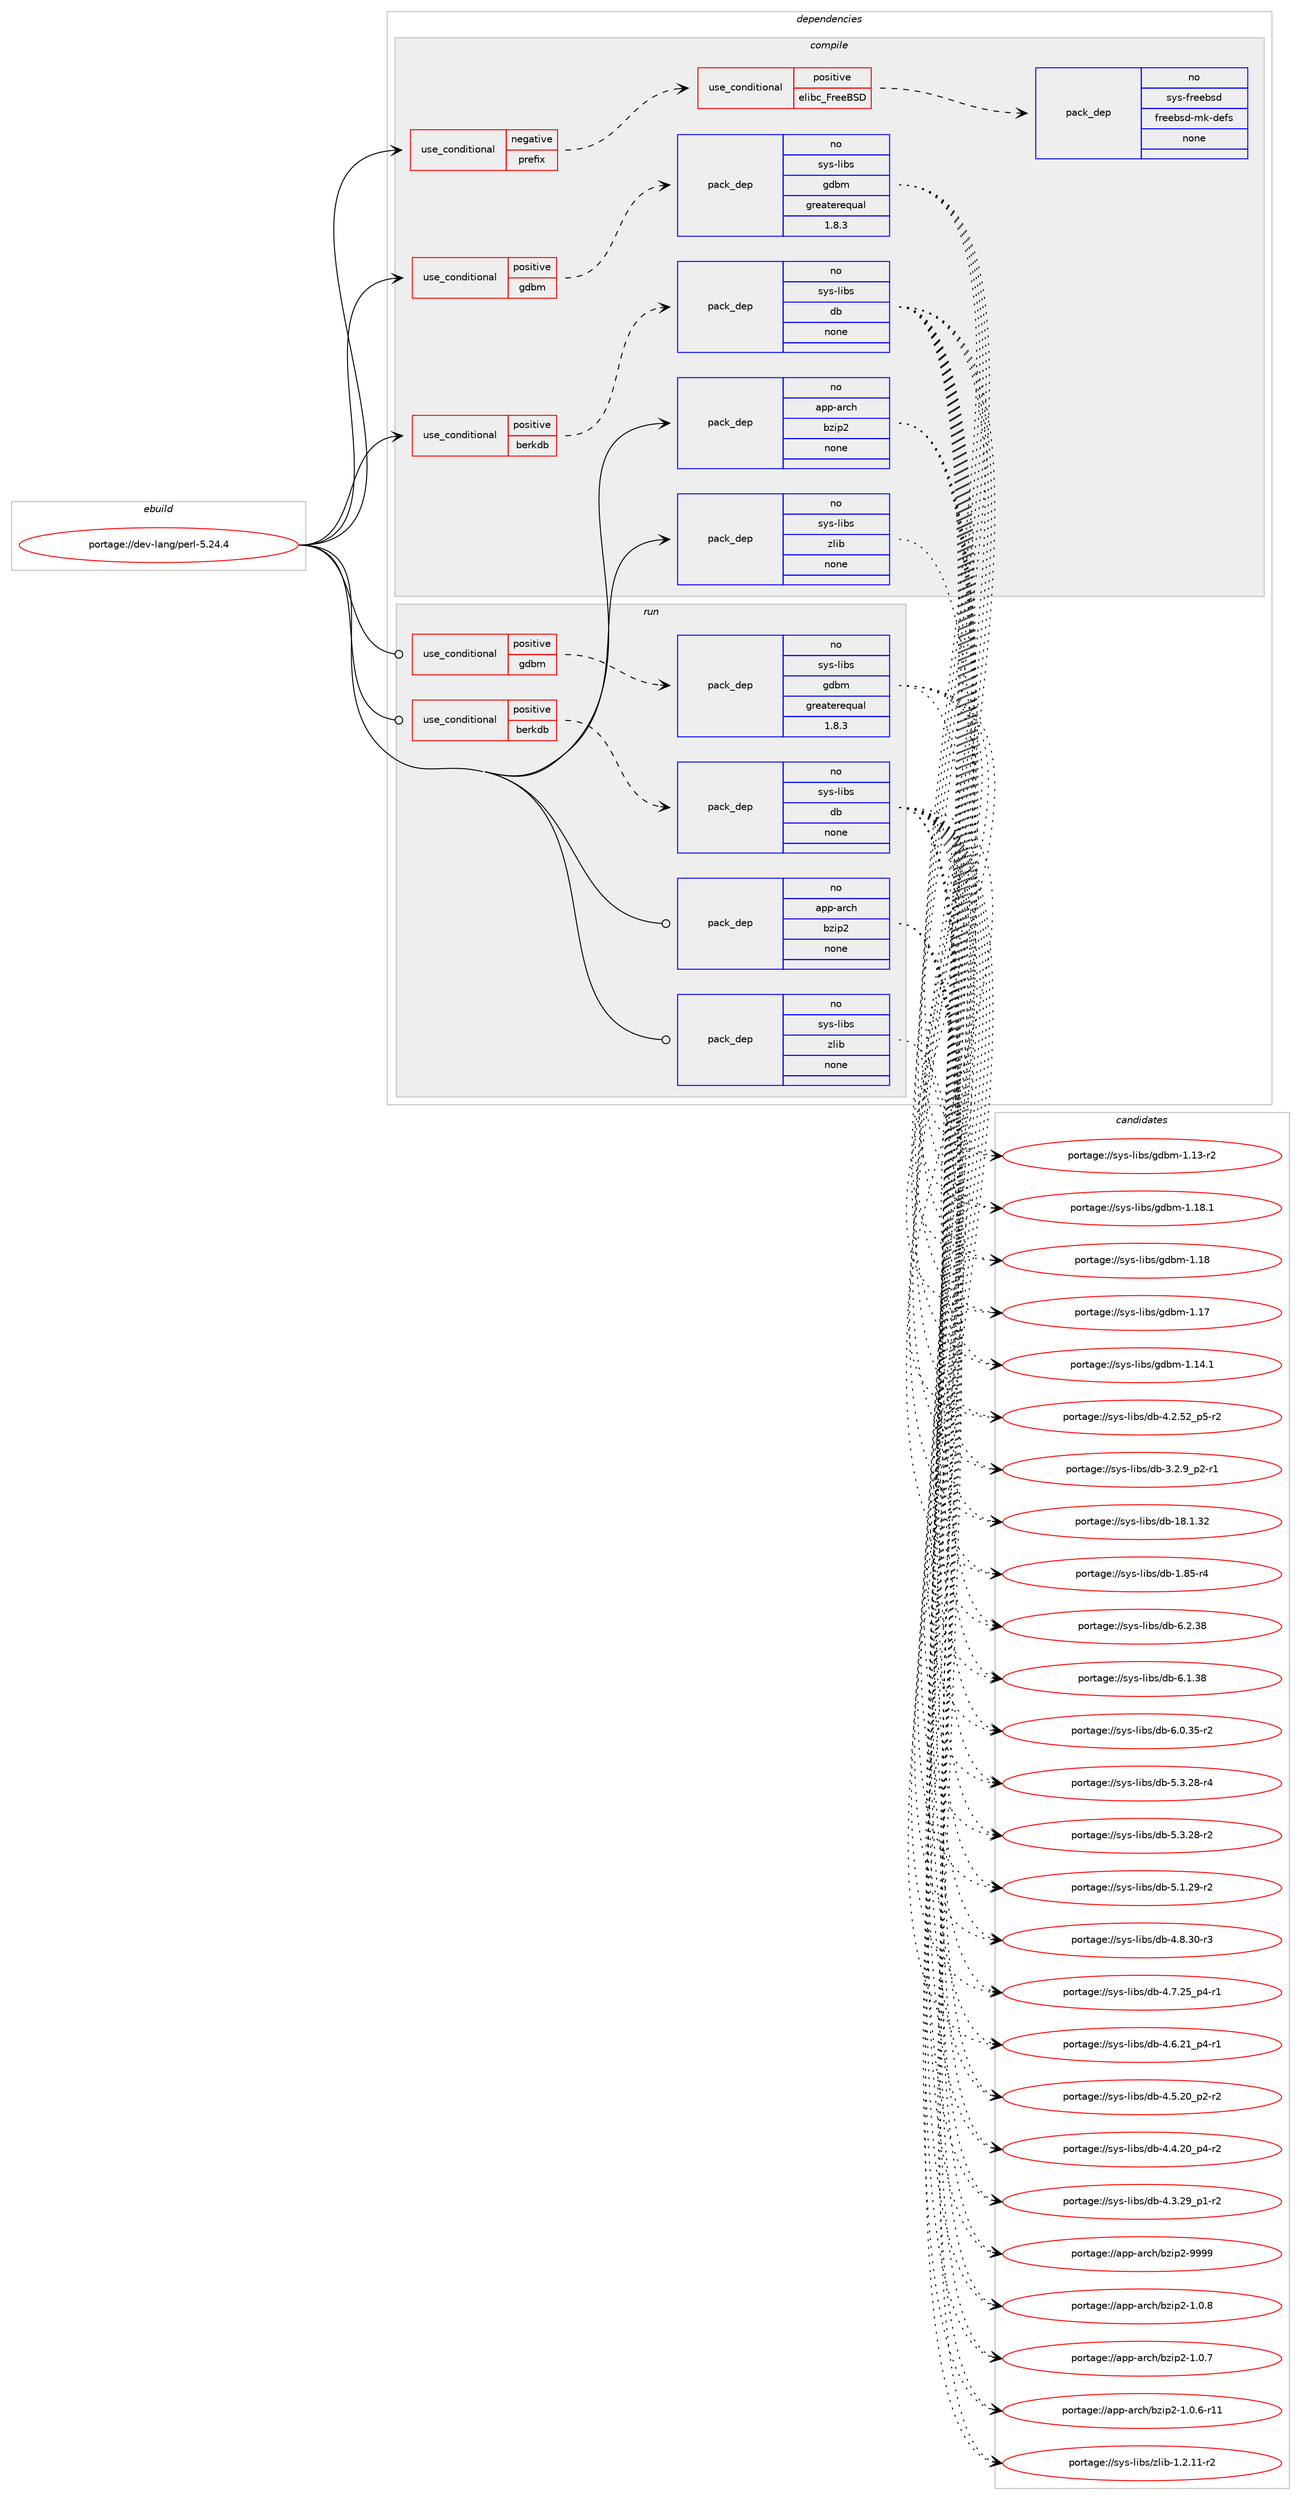 digraph prolog {

# *************
# Graph options
# *************

newrank=true;
concentrate=true;
compound=true;
graph [rankdir=LR,fontname=Helvetica,fontsize=10,ranksep=1.5];#, ranksep=2.5, nodesep=0.2];
edge  [arrowhead=vee];
node  [fontname=Helvetica,fontsize=10];

# **********
# The ebuild
# **********

subgraph cluster_leftcol {
color=gray;
rank=same;
label=<<i>ebuild</i>>;
id [label="portage://dev-lang/perl-5.24.4", color=red, width=4, href="../dev-lang/perl-5.24.4.svg"];
}

# ****************
# The dependencies
# ****************

subgraph cluster_midcol {
color=gray;
label=<<i>dependencies</i>>;
subgraph cluster_compile {
fillcolor="#eeeeee";
style=filled;
label=<<i>compile</i>>;
subgraph cond128173 {
dependency521790 [label=<<TABLE BORDER="0" CELLBORDER="1" CELLSPACING="0" CELLPADDING="4"><TR><TD ROWSPAN="3" CELLPADDING="10">use_conditional</TD></TR><TR><TD>negative</TD></TR><TR><TD>prefix</TD></TR></TABLE>>, shape=none, color=red];
subgraph cond128174 {
dependency521791 [label=<<TABLE BORDER="0" CELLBORDER="1" CELLSPACING="0" CELLPADDING="4"><TR><TD ROWSPAN="3" CELLPADDING="10">use_conditional</TD></TR><TR><TD>positive</TD></TR><TR><TD>elibc_FreeBSD</TD></TR></TABLE>>, shape=none, color=red];
subgraph pack388087 {
dependency521792 [label=<<TABLE BORDER="0" CELLBORDER="1" CELLSPACING="0" CELLPADDING="4" WIDTH="220"><TR><TD ROWSPAN="6" CELLPADDING="30">pack_dep</TD></TR><TR><TD WIDTH="110">no</TD></TR><TR><TD>sys-freebsd</TD></TR><TR><TD>freebsd-mk-defs</TD></TR><TR><TD>none</TD></TR><TR><TD></TD></TR></TABLE>>, shape=none, color=blue];
}
dependency521791:e -> dependency521792:w [weight=20,style="dashed",arrowhead="vee"];
}
dependency521790:e -> dependency521791:w [weight=20,style="dashed",arrowhead="vee"];
}
id:e -> dependency521790:w [weight=20,style="solid",arrowhead="vee"];
subgraph cond128175 {
dependency521793 [label=<<TABLE BORDER="0" CELLBORDER="1" CELLSPACING="0" CELLPADDING="4"><TR><TD ROWSPAN="3" CELLPADDING="10">use_conditional</TD></TR><TR><TD>positive</TD></TR><TR><TD>berkdb</TD></TR></TABLE>>, shape=none, color=red];
subgraph pack388088 {
dependency521794 [label=<<TABLE BORDER="0" CELLBORDER="1" CELLSPACING="0" CELLPADDING="4" WIDTH="220"><TR><TD ROWSPAN="6" CELLPADDING="30">pack_dep</TD></TR><TR><TD WIDTH="110">no</TD></TR><TR><TD>sys-libs</TD></TR><TR><TD>db</TD></TR><TR><TD>none</TD></TR><TR><TD></TD></TR></TABLE>>, shape=none, color=blue];
}
dependency521793:e -> dependency521794:w [weight=20,style="dashed",arrowhead="vee"];
}
id:e -> dependency521793:w [weight=20,style="solid",arrowhead="vee"];
subgraph cond128176 {
dependency521795 [label=<<TABLE BORDER="0" CELLBORDER="1" CELLSPACING="0" CELLPADDING="4"><TR><TD ROWSPAN="3" CELLPADDING="10">use_conditional</TD></TR><TR><TD>positive</TD></TR><TR><TD>gdbm</TD></TR></TABLE>>, shape=none, color=red];
subgraph pack388089 {
dependency521796 [label=<<TABLE BORDER="0" CELLBORDER="1" CELLSPACING="0" CELLPADDING="4" WIDTH="220"><TR><TD ROWSPAN="6" CELLPADDING="30">pack_dep</TD></TR><TR><TD WIDTH="110">no</TD></TR><TR><TD>sys-libs</TD></TR><TR><TD>gdbm</TD></TR><TR><TD>greaterequal</TD></TR><TR><TD>1.8.3</TD></TR></TABLE>>, shape=none, color=blue];
}
dependency521795:e -> dependency521796:w [weight=20,style="dashed",arrowhead="vee"];
}
id:e -> dependency521795:w [weight=20,style="solid",arrowhead="vee"];
subgraph pack388090 {
dependency521797 [label=<<TABLE BORDER="0" CELLBORDER="1" CELLSPACING="0" CELLPADDING="4" WIDTH="220"><TR><TD ROWSPAN="6" CELLPADDING="30">pack_dep</TD></TR><TR><TD WIDTH="110">no</TD></TR><TR><TD>app-arch</TD></TR><TR><TD>bzip2</TD></TR><TR><TD>none</TD></TR><TR><TD></TD></TR></TABLE>>, shape=none, color=blue];
}
id:e -> dependency521797:w [weight=20,style="solid",arrowhead="vee"];
subgraph pack388091 {
dependency521798 [label=<<TABLE BORDER="0" CELLBORDER="1" CELLSPACING="0" CELLPADDING="4" WIDTH="220"><TR><TD ROWSPAN="6" CELLPADDING="30">pack_dep</TD></TR><TR><TD WIDTH="110">no</TD></TR><TR><TD>sys-libs</TD></TR><TR><TD>zlib</TD></TR><TR><TD>none</TD></TR><TR><TD></TD></TR></TABLE>>, shape=none, color=blue];
}
id:e -> dependency521798:w [weight=20,style="solid",arrowhead="vee"];
}
subgraph cluster_compileandrun {
fillcolor="#eeeeee";
style=filled;
label=<<i>compile and run</i>>;
}
subgraph cluster_run {
fillcolor="#eeeeee";
style=filled;
label=<<i>run</i>>;
subgraph cond128177 {
dependency521799 [label=<<TABLE BORDER="0" CELLBORDER="1" CELLSPACING="0" CELLPADDING="4"><TR><TD ROWSPAN="3" CELLPADDING="10">use_conditional</TD></TR><TR><TD>positive</TD></TR><TR><TD>berkdb</TD></TR></TABLE>>, shape=none, color=red];
subgraph pack388092 {
dependency521800 [label=<<TABLE BORDER="0" CELLBORDER="1" CELLSPACING="0" CELLPADDING="4" WIDTH="220"><TR><TD ROWSPAN="6" CELLPADDING="30">pack_dep</TD></TR><TR><TD WIDTH="110">no</TD></TR><TR><TD>sys-libs</TD></TR><TR><TD>db</TD></TR><TR><TD>none</TD></TR><TR><TD></TD></TR></TABLE>>, shape=none, color=blue];
}
dependency521799:e -> dependency521800:w [weight=20,style="dashed",arrowhead="vee"];
}
id:e -> dependency521799:w [weight=20,style="solid",arrowhead="odot"];
subgraph cond128178 {
dependency521801 [label=<<TABLE BORDER="0" CELLBORDER="1" CELLSPACING="0" CELLPADDING="4"><TR><TD ROWSPAN="3" CELLPADDING="10">use_conditional</TD></TR><TR><TD>positive</TD></TR><TR><TD>gdbm</TD></TR></TABLE>>, shape=none, color=red];
subgraph pack388093 {
dependency521802 [label=<<TABLE BORDER="0" CELLBORDER="1" CELLSPACING="0" CELLPADDING="4" WIDTH="220"><TR><TD ROWSPAN="6" CELLPADDING="30">pack_dep</TD></TR><TR><TD WIDTH="110">no</TD></TR><TR><TD>sys-libs</TD></TR><TR><TD>gdbm</TD></TR><TR><TD>greaterequal</TD></TR><TR><TD>1.8.3</TD></TR></TABLE>>, shape=none, color=blue];
}
dependency521801:e -> dependency521802:w [weight=20,style="dashed",arrowhead="vee"];
}
id:e -> dependency521801:w [weight=20,style="solid",arrowhead="odot"];
subgraph pack388094 {
dependency521803 [label=<<TABLE BORDER="0" CELLBORDER="1" CELLSPACING="0" CELLPADDING="4" WIDTH="220"><TR><TD ROWSPAN="6" CELLPADDING="30">pack_dep</TD></TR><TR><TD WIDTH="110">no</TD></TR><TR><TD>app-arch</TD></TR><TR><TD>bzip2</TD></TR><TR><TD>none</TD></TR><TR><TD></TD></TR></TABLE>>, shape=none, color=blue];
}
id:e -> dependency521803:w [weight=20,style="solid",arrowhead="odot"];
subgraph pack388095 {
dependency521804 [label=<<TABLE BORDER="0" CELLBORDER="1" CELLSPACING="0" CELLPADDING="4" WIDTH="220"><TR><TD ROWSPAN="6" CELLPADDING="30">pack_dep</TD></TR><TR><TD WIDTH="110">no</TD></TR><TR><TD>sys-libs</TD></TR><TR><TD>zlib</TD></TR><TR><TD>none</TD></TR><TR><TD></TD></TR></TABLE>>, shape=none, color=blue];
}
id:e -> dependency521804:w [weight=20,style="solid",arrowhead="odot"];
}
}

# **************
# The candidates
# **************

subgraph cluster_choices {
rank=same;
color=gray;
label=<<i>candidates</i>>;

subgraph choice388087 {
color=black;
nodesep=1;
}
subgraph choice388088 {
color=black;
nodesep=1;
choice1151211154510810598115471009845544650465156 [label="portage://sys-libs/db-6.2.38", color=red, width=4,href="../sys-libs/db-6.2.38.svg"];
choice1151211154510810598115471009845544649465156 [label="portage://sys-libs/db-6.1.38", color=red, width=4,href="../sys-libs/db-6.1.38.svg"];
choice11512111545108105981154710098455446484651534511450 [label="portage://sys-libs/db-6.0.35-r2", color=red, width=4,href="../sys-libs/db-6.0.35-r2.svg"];
choice11512111545108105981154710098455346514650564511452 [label="portage://sys-libs/db-5.3.28-r4", color=red, width=4,href="../sys-libs/db-5.3.28-r4.svg"];
choice11512111545108105981154710098455346514650564511450 [label="portage://sys-libs/db-5.3.28-r2", color=red, width=4,href="../sys-libs/db-5.3.28-r2.svg"];
choice11512111545108105981154710098455346494650574511450 [label="portage://sys-libs/db-5.1.29-r2", color=red, width=4,href="../sys-libs/db-5.1.29-r2.svg"];
choice11512111545108105981154710098455246564651484511451 [label="portage://sys-libs/db-4.8.30-r3", color=red, width=4,href="../sys-libs/db-4.8.30-r3.svg"];
choice115121115451081059811547100984552465546505395112524511449 [label="portage://sys-libs/db-4.7.25_p4-r1", color=red, width=4,href="../sys-libs/db-4.7.25_p4-r1.svg"];
choice115121115451081059811547100984552465446504995112524511449 [label="portage://sys-libs/db-4.6.21_p4-r1", color=red, width=4,href="../sys-libs/db-4.6.21_p4-r1.svg"];
choice115121115451081059811547100984552465346504895112504511450 [label="portage://sys-libs/db-4.5.20_p2-r2", color=red, width=4,href="../sys-libs/db-4.5.20_p2-r2.svg"];
choice115121115451081059811547100984552465246504895112524511450 [label="portage://sys-libs/db-4.4.20_p4-r2", color=red, width=4,href="../sys-libs/db-4.4.20_p4-r2.svg"];
choice115121115451081059811547100984552465146505795112494511450 [label="portage://sys-libs/db-4.3.29_p1-r2", color=red, width=4,href="../sys-libs/db-4.3.29_p1-r2.svg"];
choice115121115451081059811547100984552465046535095112534511450 [label="portage://sys-libs/db-4.2.52_p5-r2", color=red, width=4,href="../sys-libs/db-4.2.52_p5-r2.svg"];
choice1151211154510810598115471009845514650465795112504511449 [label="portage://sys-libs/db-3.2.9_p2-r1", color=red, width=4,href="../sys-libs/db-3.2.9_p2-r1.svg"];
choice115121115451081059811547100984549564649465150 [label="portage://sys-libs/db-18.1.32", color=red, width=4,href="../sys-libs/db-18.1.32.svg"];
choice1151211154510810598115471009845494656534511452 [label="portage://sys-libs/db-1.85-r4", color=red, width=4,href="../sys-libs/db-1.85-r4.svg"];
dependency521794:e -> choice1151211154510810598115471009845544650465156:w [style=dotted,weight="100"];
dependency521794:e -> choice1151211154510810598115471009845544649465156:w [style=dotted,weight="100"];
dependency521794:e -> choice11512111545108105981154710098455446484651534511450:w [style=dotted,weight="100"];
dependency521794:e -> choice11512111545108105981154710098455346514650564511452:w [style=dotted,weight="100"];
dependency521794:e -> choice11512111545108105981154710098455346514650564511450:w [style=dotted,weight="100"];
dependency521794:e -> choice11512111545108105981154710098455346494650574511450:w [style=dotted,weight="100"];
dependency521794:e -> choice11512111545108105981154710098455246564651484511451:w [style=dotted,weight="100"];
dependency521794:e -> choice115121115451081059811547100984552465546505395112524511449:w [style=dotted,weight="100"];
dependency521794:e -> choice115121115451081059811547100984552465446504995112524511449:w [style=dotted,weight="100"];
dependency521794:e -> choice115121115451081059811547100984552465346504895112504511450:w [style=dotted,weight="100"];
dependency521794:e -> choice115121115451081059811547100984552465246504895112524511450:w [style=dotted,weight="100"];
dependency521794:e -> choice115121115451081059811547100984552465146505795112494511450:w [style=dotted,weight="100"];
dependency521794:e -> choice115121115451081059811547100984552465046535095112534511450:w [style=dotted,weight="100"];
dependency521794:e -> choice1151211154510810598115471009845514650465795112504511449:w [style=dotted,weight="100"];
dependency521794:e -> choice115121115451081059811547100984549564649465150:w [style=dotted,weight="100"];
dependency521794:e -> choice1151211154510810598115471009845494656534511452:w [style=dotted,weight="100"];
}
subgraph choice388089 {
color=black;
nodesep=1;
choice1151211154510810598115471031009810945494649564649 [label="portage://sys-libs/gdbm-1.18.1", color=red, width=4,href="../sys-libs/gdbm-1.18.1.svg"];
choice115121115451081059811547103100981094549464956 [label="portage://sys-libs/gdbm-1.18", color=red, width=4,href="../sys-libs/gdbm-1.18.svg"];
choice115121115451081059811547103100981094549464955 [label="portage://sys-libs/gdbm-1.17", color=red, width=4,href="../sys-libs/gdbm-1.17.svg"];
choice1151211154510810598115471031009810945494649524649 [label="portage://sys-libs/gdbm-1.14.1", color=red, width=4,href="../sys-libs/gdbm-1.14.1.svg"];
choice1151211154510810598115471031009810945494649514511450 [label="portage://sys-libs/gdbm-1.13-r2", color=red, width=4,href="../sys-libs/gdbm-1.13-r2.svg"];
dependency521796:e -> choice1151211154510810598115471031009810945494649564649:w [style=dotted,weight="100"];
dependency521796:e -> choice115121115451081059811547103100981094549464956:w [style=dotted,weight="100"];
dependency521796:e -> choice115121115451081059811547103100981094549464955:w [style=dotted,weight="100"];
dependency521796:e -> choice1151211154510810598115471031009810945494649524649:w [style=dotted,weight="100"];
dependency521796:e -> choice1151211154510810598115471031009810945494649514511450:w [style=dotted,weight="100"];
}
subgraph choice388090 {
color=black;
nodesep=1;
choice971121124597114991044798122105112504557575757 [label="portage://app-arch/bzip2-9999", color=red, width=4,href="../app-arch/bzip2-9999.svg"];
choice97112112459711499104479812210511250454946484656 [label="portage://app-arch/bzip2-1.0.8", color=red, width=4,href="../app-arch/bzip2-1.0.8.svg"];
choice97112112459711499104479812210511250454946484655 [label="portage://app-arch/bzip2-1.0.7", color=red, width=4,href="../app-arch/bzip2-1.0.7.svg"];
choice97112112459711499104479812210511250454946484654451144949 [label="portage://app-arch/bzip2-1.0.6-r11", color=red, width=4,href="../app-arch/bzip2-1.0.6-r11.svg"];
dependency521797:e -> choice971121124597114991044798122105112504557575757:w [style=dotted,weight="100"];
dependency521797:e -> choice97112112459711499104479812210511250454946484656:w [style=dotted,weight="100"];
dependency521797:e -> choice97112112459711499104479812210511250454946484655:w [style=dotted,weight="100"];
dependency521797:e -> choice97112112459711499104479812210511250454946484654451144949:w [style=dotted,weight="100"];
}
subgraph choice388091 {
color=black;
nodesep=1;
choice11512111545108105981154712210810598454946504649494511450 [label="portage://sys-libs/zlib-1.2.11-r2", color=red, width=4,href="../sys-libs/zlib-1.2.11-r2.svg"];
dependency521798:e -> choice11512111545108105981154712210810598454946504649494511450:w [style=dotted,weight="100"];
}
subgraph choice388092 {
color=black;
nodesep=1;
choice1151211154510810598115471009845544650465156 [label="portage://sys-libs/db-6.2.38", color=red, width=4,href="../sys-libs/db-6.2.38.svg"];
choice1151211154510810598115471009845544649465156 [label="portage://sys-libs/db-6.1.38", color=red, width=4,href="../sys-libs/db-6.1.38.svg"];
choice11512111545108105981154710098455446484651534511450 [label="portage://sys-libs/db-6.0.35-r2", color=red, width=4,href="../sys-libs/db-6.0.35-r2.svg"];
choice11512111545108105981154710098455346514650564511452 [label="portage://sys-libs/db-5.3.28-r4", color=red, width=4,href="../sys-libs/db-5.3.28-r4.svg"];
choice11512111545108105981154710098455346514650564511450 [label="portage://sys-libs/db-5.3.28-r2", color=red, width=4,href="../sys-libs/db-5.3.28-r2.svg"];
choice11512111545108105981154710098455346494650574511450 [label="portage://sys-libs/db-5.1.29-r2", color=red, width=4,href="../sys-libs/db-5.1.29-r2.svg"];
choice11512111545108105981154710098455246564651484511451 [label="portage://sys-libs/db-4.8.30-r3", color=red, width=4,href="../sys-libs/db-4.8.30-r3.svg"];
choice115121115451081059811547100984552465546505395112524511449 [label="portage://sys-libs/db-4.7.25_p4-r1", color=red, width=4,href="../sys-libs/db-4.7.25_p4-r1.svg"];
choice115121115451081059811547100984552465446504995112524511449 [label="portage://sys-libs/db-4.6.21_p4-r1", color=red, width=4,href="../sys-libs/db-4.6.21_p4-r1.svg"];
choice115121115451081059811547100984552465346504895112504511450 [label="portage://sys-libs/db-4.5.20_p2-r2", color=red, width=4,href="../sys-libs/db-4.5.20_p2-r2.svg"];
choice115121115451081059811547100984552465246504895112524511450 [label="portage://sys-libs/db-4.4.20_p4-r2", color=red, width=4,href="../sys-libs/db-4.4.20_p4-r2.svg"];
choice115121115451081059811547100984552465146505795112494511450 [label="portage://sys-libs/db-4.3.29_p1-r2", color=red, width=4,href="../sys-libs/db-4.3.29_p1-r2.svg"];
choice115121115451081059811547100984552465046535095112534511450 [label="portage://sys-libs/db-4.2.52_p5-r2", color=red, width=4,href="../sys-libs/db-4.2.52_p5-r2.svg"];
choice1151211154510810598115471009845514650465795112504511449 [label="portage://sys-libs/db-3.2.9_p2-r1", color=red, width=4,href="../sys-libs/db-3.2.9_p2-r1.svg"];
choice115121115451081059811547100984549564649465150 [label="portage://sys-libs/db-18.1.32", color=red, width=4,href="../sys-libs/db-18.1.32.svg"];
choice1151211154510810598115471009845494656534511452 [label="portage://sys-libs/db-1.85-r4", color=red, width=4,href="../sys-libs/db-1.85-r4.svg"];
dependency521800:e -> choice1151211154510810598115471009845544650465156:w [style=dotted,weight="100"];
dependency521800:e -> choice1151211154510810598115471009845544649465156:w [style=dotted,weight="100"];
dependency521800:e -> choice11512111545108105981154710098455446484651534511450:w [style=dotted,weight="100"];
dependency521800:e -> choice11512111545108105981154710098455346514650564511452:w [style=dotted,weight="100"];
dependency521800:e -> choice11512111545108105981154710098455346514650564511450:w [style=dotted,weight="100"];
dependency521800:e -> choice11512111545108105981154710098455346494650574511450:w [style=dotted,weight="100"];
dependency521800:e -> choice11512111545108105981154710098455246564651484511451:w [style=dotted,weight="100"];
dependency521800:e -> choice115121115451081059811547100984552465546505395112524511449:w [style=dotted,weight="100"];
dependency521800:e -> choice115121115451081059811547100984552465446504995112524511449:w [style=dotted,weight="100"];
dependency521800:e -> choice115121115451081059811547100984552465346504895112504511450:w [style=dotted,weight="100"];
dependency521800:e -> choice115121115451081059811547100984552465246504895112524511450:w [style=dotted,weight="100"];
dependency521800:e -> choice115121115451081059811547100984552465146505795112494511450:w [style=dotted,weight="100"];
dependency521800:e -> choice115121115451081059811547100984552465046535095112534511450:w [style=dotted,weight="100"];
dependency521800:e -> choice1151211154510810598115471009845514650465795112504511449:w [style=dotted,weight="100"];
dependency521800:e -> choice115121115451081059811547100984549564649465150:w [style=dotted,weight="100"];
dependency521800:e -> choice1151211154510810598115471009845494656534511452:w [style=dotted,weight="100"];
}
subgraph choice388093 {
color=black;
nodesep=1;
choice1151211154510810598115471031009810945494649564649 [label="portage://sys-libs/gdbm-1.18.1", color=red, width=4,href="../sys-libs/gdbm-1.18.1.svg"];
choice115121115451081059811547103100981094549464956 [label="portage://sys-libs/gdbm-1.18", color=red, width=4,href="../sys-libs/gdbm-1.18.svg"];
choice115121115451081059811547103100981094549464955 [label="portage://sys-libs/gdbm-1.17", color=red, width=4,href="../sys-libs/gdbm-1.17.svg"];
choice1151211154510810598115471031009810945494649524649 [label="portage://sys-libs/gdbm-1.14.1", color=red, width=4,href="../sys-libs/gdbm-1.14.1.svg"];
choice1151211154510810598115471031009810945494649514511450 [label="portage://sys-libs/gdbm-1.13-r2", color=red, width=4,href="../sys-libs/gdbm-1.13-r2.svg"];
dependency521802:e -> choice1151211154510810598115471031009810945494649564649:w [style=dotted,weight="100"];
dependency521802:e -> choice115121115451081059811547103100981094549464956:w [style=dotted,weight="100"];
dependency521802:e -> choice115121115451081059811547103100981094549464955:w [style=dotted,weight="100"];
dependency521802:e -> choice1151211154510810598115471031009810945494649524649:w [style=dotted,weight="100"];
dependency521802:e -> choice1151211154510810598115471031009810945494649514511450:w [style=dotted,weight="100"];
}
subgraph choice388094 {
color=black;
nodesep=1;
choice971121124597114991044798122105112504557575757 [label="portage://app-arch/bzip2-9999", color=red, width=4,href="../app-arch/bzip2-9999.svg"];
choice97112112459711499104479812210511250454946484656 [label="portage://app-arch/bzip2-1.0.8", color=red, width=4,href="../app-arch/bzip2-1.0.8.svg"];
choice97112112459711499104479812210511250454946484655 [label="portage://app-arch/bzip2-1.0.7", color=red, width=4,href="../app-arch/bzip2-1.0.7.svg"];
choice97112112459711499104479812210511250454946484654451144949 [label="portage://app-arch/bzip2-1.0.6-r11", color=red, width=4,href="../app-arch/bzip2-1.0.6-r11.svg"];
dependency521803:e -> choice971121124597114991044798122105112504557575757:w [style=dotted,weight="100"];
dependency521803:e -> choice97112112459711499104479812210511250454946484656:w [style=dotted,weight="100"];
dependency521803:e -> choice97112112459711499104479812210511250454946484655:w [style=dotted,weight="100"];
dependency521803:e -> choice97112112459711499104479812210511250454946484654451144949:w [style=dotted,weight="100"];
}
subgraph choice388095 {
color=black;
nodesep=1;
choice11512111545108105981154712210810598454946504649494511450 [label="portage://sys-libs/zlib-1.2.11-r2", color=red, width=4,href="../sys-libs/zlib-1.2.11-r2.svg"];
dependency521804:e -> choice11512111545108105981154712210810598454946504649494511450:w [style=dotted,weight="100"];
}
}

}
